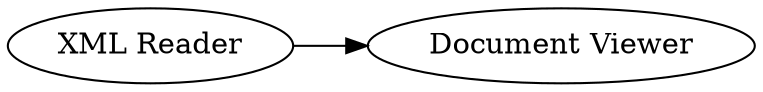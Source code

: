 digraph {
	"9051854408173212358_2" [label="Document Viewer"]
	"9051854408173212358_3" [label="XML Reader"]
	"9051854408173212358_3" -> "9051854408173212358_2"
	rankdir=LR
}
